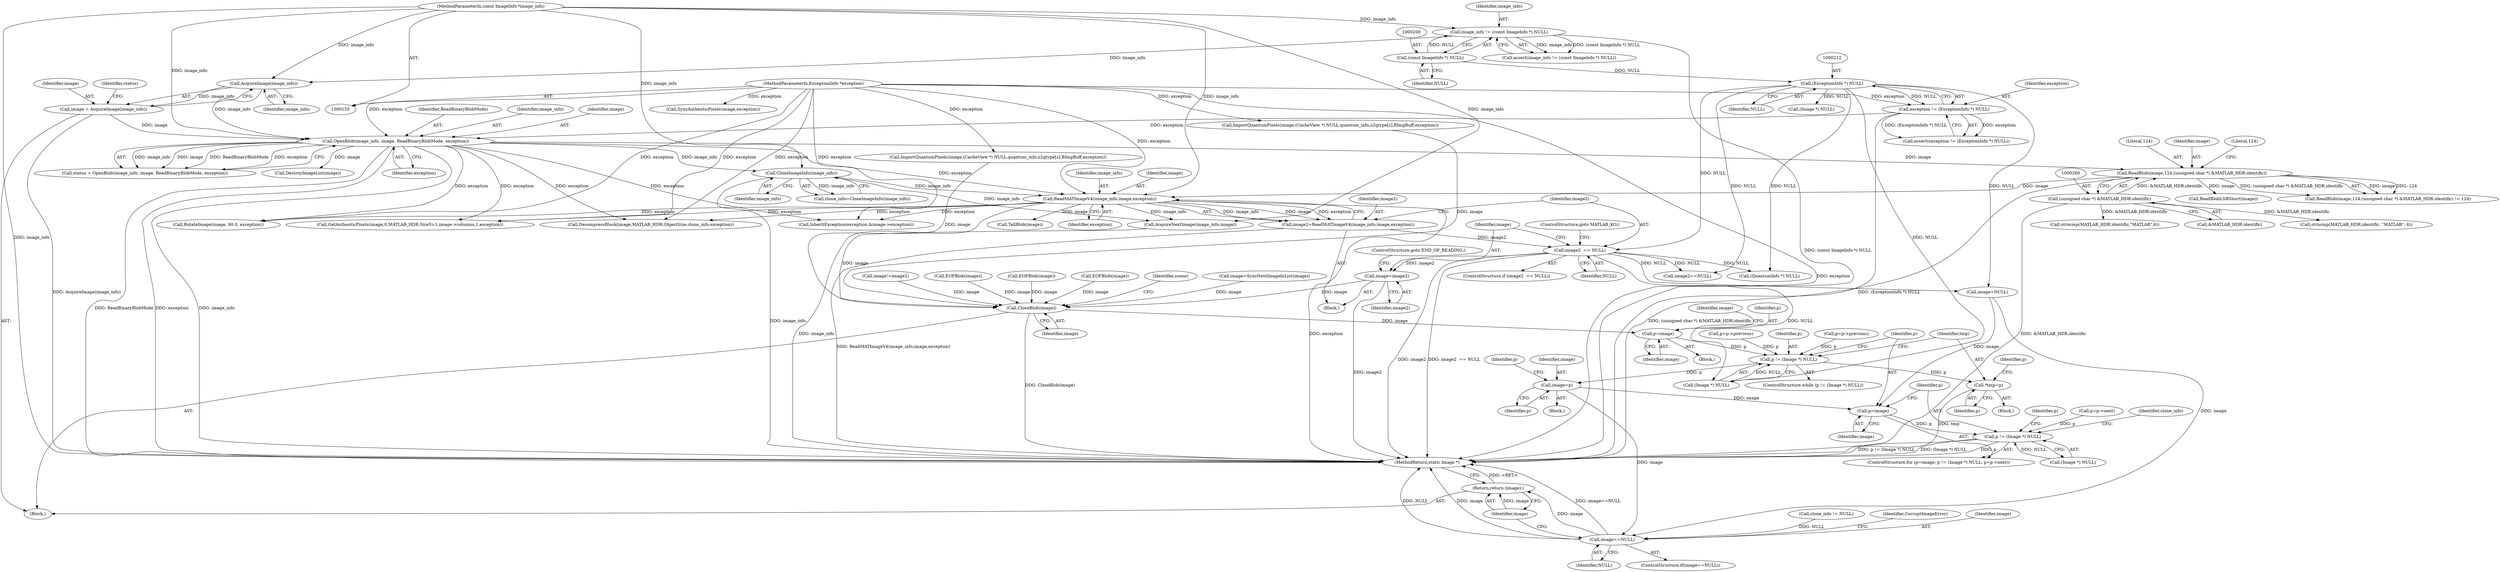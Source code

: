 digraph "0_ImageMagick_8a370f9ab120faf182aa160900ba692ba8e2bcf0@pointer" {
"1000290" [label="(Call,image=image2)"];
"1000286" [label="(Call,image2  == NULL)"];
"1000279" [label="(Call,image2=ReadMATImageV4(image_info,image,exception))"];
"1000281" [label="(Call,ReadMATImageV4(image_info,image,exception))"];
"1000252" [label="(Call,CloneImageInfo(image_info))"];
"1000232" [label="(Call,OpenBlob(image_info, image, ReadBinaryBlobMode, exception))"];
"1000228" [label="(Call,AcquireImage(image_info))"];
"1000197" [label="(Call,image_info != (const ImageInfo *) NULL)"];
"1000156" [label="(MethodParameterIn,const ImageInfo *image_info)"];
"1000199" [label="(Call,(const ImageInfo *) NULL)"];
"1000226" [label="(Call,image = AcquireImage(image_info))"];
"1000209" [label="(Call,exception != (ExceptionInfo *) NULL)"];
"1000157" [label="(MethodParameterIn,ExceptionInfo *exception)"];
"1000211" [label="(Call,(ExceptionInfo *) NULL)"];
"1000256" [label="(Call,ReadBlob(image,124,(unsigned char *) &MATLAB_HDR.identific))"];
"1000259" [label="(Call,(unsigned char *) &MATLAB_HDR.identific)"];
"1001695" [label="(Call,CloseBlob(image))"];
"1001703" [label="(Call,p=image)"];
"1001710" [label="(Call,p != (Image *) NULL)"];
"1001717" [label="(Call,*tmp=p)"];
"1001743" [label="(Call,image=p)"];
"1001752" [label="(Call,p=image)"];
"1001755" [label="(Call,p != (Image *) NULL)"];
"1001810" [label="(Call,image==NULL)"];
"1001816" [label="(Return,return (image);)"];
"1000281" [label="(Call,ReadMATImageV4(image_info,image,exception))"];
"1000244" [label="(Call,DestroyImageList(image))"];
"1001257" [label="(Call,ImportQuantumPixels(image,(CacheView *) NULL,quantum_info,z2qtype[z],BImgBuff,exception))"];
"1000228" [label="(Call,AcquireImage(image_info))"];
"1001717" [label="(Call,*tmp=p)"];
"1001817" [label="(Identifier,image)"];
"1000282" [label="(Identifier,image_info)"];
"1001754" [label="(Identifier,image)"];
"1000235" [label="(Identifier,ReadBinaryBlobMode)"];
"1001293" [label="(Call,ImportQuantumPixels(image,(CacheView *) NULL,quantum_info,z2qtype[z],BImgBuff,exception))"];
"1000258" [label="(Literal,124)"];
"1001755" [label="(Call,p != (Image *) NULL)"];
"1001703" [label="(Call,p=image)"];
"1001767" [label="(Identifier,p)"];
"1001772" [label="(Call,clone_info != NULL)"];
"1000257" [label="(Identifier,image)"];
"1001709" [label="(ControlStructure,while (p != (Image *) NULL))"];
"1000280" [label="(Identifier,image2)"];
"1000458" [label="(Call,DecompressBlock(image,MATLAB_HDR.ObjectSize,clone_info,exception))"];
"1000198" [label="(Identifier,image_info)"];
"1001810" [label="(Call,image==NULL)"];
"1001757" [label="(Call,(Image *) NULL)"];
"1001724" [label="(Identifier,p)"];
"1000236" [label="(Identifier,exception)"];
"1001812" [label="(Identifier,NULL)"];
"1001707" [label="(Identifier,image)"];
"1001747" [label="(Identifier,p)"];
"1001712" [label="(Call,(Image *) NULL)"];
"1001704" [label="(Identifier,p)"];
"1000213" [label="(Identifier,NULL)"];
"1001705" [label="(Identifier,image)"];
"1000210" [label="(Identifier,exception)"];
"1000424" [label="(Call,EOFBlob(image))"];
"1000226" [label="(Call,image = AcquireImage(image_info))"];
"1000259" [label="(Call,(unsigned char *) &MATLAB_HDR.identific)"];
"1001745" [label="(Identifier,p)"];
"1000156" [label="(MethodParameterIn,const ImageInfo *image_info)"];
"1000265" [label="(Literal,124)"];
"1000405" [label="(Call,EOFBlob(image))"];
"1000261" [label="(Call,&MATLAB_HDR.identific)"];
"1000284" [label="(Identifier,exception)"];
"1001695" [label="(Call,CloseBlob(image))"];
"1000233" [label="(Identifier,image_info)"];
"1000232" [label="(Call,OpenBlob(image_info, image, ReadBinaryBlobMode, exception))"];
"1000209" [label="(Call,exception != (ExceptionInfo *) NULL)"];
"1000229" [label="(Identifier,image_info)"];
"1000252" [label="(Call,CloneImageInfo(image_info))"];
"1001333" [label="(Call,SyncAuthenticPixels(image,exception))"];
"1000984" [label="(Call,(QuantumInfo *) NULL)"];
"1000298" [label="(Call,ReadBlobLSBShort(image))"];
"1001710" [label="(Call,p != (Image *) NULL)"];
"1001809" [label="(ControlStructure,if(image==NULL))"];
"1001751" [label="(ControlStructure,for (p=image; p != (Image *) NULL; p=p->next))"];
"1001773" [label="(Identifier,clone_info)"];
"1000199" [label="(Call,(const ImageInfo *) NULL)"];
"1000158" [label="(Block,)"];
"1000285" [label="(ControlStructure,if (image2  == NULL))"];
"1000234" [label="(Identifier,image)"];
"1001509" [label="(Call,RotateImage(image, 90.0, exception))"];
"1000255" [label="(Call,ReadBlob(image,124,(unsigned char *) &MATLAB_HDR.identific) != 124)"];
"1000256" [label="(Call,ReadBlob(image,124,(unsigned char *) &MATLAB_HDR.identific))"];
"1000279" [label="(Call,image2=ReadMATImageV4(image_info,image,exception))"];
"1000250" [label="(Call,clone_info=CloneImageInfo(image_info))"];
"1001818" [label="(MethodReturn,static Image *)"];
"1001165" [label="(Call,GetAuthenticPixels(image,0,MATLAB_HDR.SizeY-i-1,image->columns,1,exception))"];
"1001814" [label="(Identifier,CorruptImageError)"];
"1000283" [label="(Identifier,image)"];
"1000466" [label="(Call,image2==NULL)"];
"1000253" [label="(Identifier,image_info)"];
"1001746" [label="(Call,p=p->previous)"];
"1001816" [label="(Return,return (image);)"];
"1001742" [label="(Block,)"];
"1001811" [label="(Identifier,image)"];
"1001752" [label="(Call,p=image)"];
"1001696" [label="(Identifier,image)"];
"1001706" [label="(Call,image=NULL)"];
"1000287" [label="(Identifier,image2)"];
"1000211" [label="(Call,(ExceptionInfo *) NULL)"];
"1000197" [label="(Call,image_info != (const ImageInfo *) NULL)"];
"1001697" [label="(Block,)"];
"1001744" [label="(Identifier,image)"];
"1001701" [label="(Identifier,scene)"];
"1000196" [label="(Call,assert(image_info != (const ImageInfo *) NULL))"];
"1001711" [label="(Identifier,p)"];
"1000231" [label="(Identifier,status)"];
"1001756" [label="(Identifier,p)"];
"1000286" [label="(Call,image2  == NULL)"];
"1000289" [label="(ControlStructure,goto MATLAB_KO;)"];
"1001613" [label="(Call,image=SyncNextImageInList(image))"];
"1001760" [label="(Call,p=p->next)"];
"1000291" [label="(Identifier,image)"];
"1001753" [label="(Identifier,p)"];
"1001743" [label="(Call,image=p)"];
"1000157" [label="(MethodParameterIn,ExceptionInfo *exception)"];
"1001733" [label="(Call,p=p->previous)"];
"1001718" [label="(Identifier,tmp)"];
"1000528" [label="(Call,image!=image2)"];
"1000227" [label="(Identifier,image)"];
"1000290" [label="(Call,image=image2)"];
"1000230" [label="(Call,status = OpenBlob(image_info, image, ReadBinaryBlobMode, exception))"];
"1000401" [label="(Call,TellBlob(image))"];
"1000271" [label="(Call,strncmp(MATLAB_HDR.identific,\"MATLAB\",6))"];
"1000292" [label="(Identifier,image2)"];
"1000201" [label="(Identifier,NULL)"];
"1001601" [label="(Call,AcquireNextImage(image_info,image))"];
"1000247" [label="(Call,(Image *) NULL)"];
"1000288" [label="(Identifier,NULL)"];
"1001719" [label="(Identifier,p)"];
"1000278" [label="(Block,)"];
"1001077" [label="(Call,InheritException(exception,&image->exception))"];
"1000389" [label="(Call,strncmp(MATLAB_HDR.identific, \"MATLAB\", 6))"];
"1000434" [label="(Call,EOFBlob(image))"];
"1000208" [label="(Call,assert(exception != (ExceptionInfo *) NULL))"];
"1001715" [label="(Block,)"];
"1000293" [label="(ControlStructure,goto END_OF_READING;)"];
"1000290" -> "1000278"  [label="AST: "];
"1000290" -> "1000292"  [label="CFG: "];
"1000291" -> "1000290"  [label="AST: "];
"1000292" -> "1000290"  [label="AST: "];
"1000293" -> "1000290"  [label="CFG: "];
"1000290" -> "1001818"  [label="DDG: image2"];
"1000286" -> "1000290"  [label="DDG: image2"];
"1000290" -> "1001695"  [label="DDG: image"];
"1000286" -> "1000285"  [label="AST: "];
"1000286" -> "1000288"  [label="CFG: "];
"1000287" -> "1000286"  [label="AST: "];
"1000288" -> "1000286"  [label="AST: "];
"1000289" -> "1000286"  [label="CFG: "];
"1000291" -> "1000286"  [label="CFG: "];
"1000286" -> "1001818"  [label="DDG: image2  == NULL"];
"1000286" -> "1001818"  [label="DDG: image2"];
"1000279" -> "1000286"  [label="DDG: image2"];
"1000211" -> "1000286"  [label="DDG: NULL"];
"1000286" -> "1000466"  [label="DDG: NULL"];
"1000286" -> "1000984"  [label="DDG: NULL"];
"1000286" -> "1001706"  [label="DDG: NULL"];
"1000286" -> "1001712"  [label="DDG: NULL"];
"1000279" -> "1000278"  [label="AST: "];
"1000279" -> "1000281"  [label="CFG: "];
"1000280" -> "1000279"  [label="AST: "];
"1000281" -> "1000279"  [label="AST: "];
"1000287" -> "1000279"  [label="CFG: "];
"1000279" -> "1001818"  [label="DDG: ReadMATImageV4(image_info,image,exception)"];
"1000281" -> "1000279"  [label="DDG: image_info"];
"1000281" -> "1000279"  [label="DDG: image"];
"1000281" -> "1000279"  [label="DDG: exception"];
"1000281" -> "1000284"  [label="CFG: "];
"1000282" -> "1000281"  [label="AST: "];
"1000283" -> "1000281"  [label="AST: "];
"1000284" -> "1000281"  [label="AST: "];
"1000281" -> "1001818"  [label="DDG: image_info"];
"1000281" -> "1001818"  [label="DDG: exception"];
"1000252" -> "1000281"  [label="DDG: image_info"];
"1000156" -> "1000281"  [label="DDG: image_info"];
"1000256" -> "1000281"  [label="DDG: image"];
"1000232" -> "1000281"  [label="DDG: exception"];
"1000157" -> "1000281"  [label="DDG: exception"];
"1000281" -> "1000401"  [label="DDG: image"];
"1000281" -> "1000458"  [label="DDG: exception"];
"1000281" -> "1001077"  [label="DDG: exception"];
"1000281" -> "1001165"  [label="DDG: exception"];
"1000281" -> "1001509"  [label="DDG: exception"];
"1000281" -> "1001601"  [label="DDG: image_info"];
"1000252" -> "1000250"  [label="AST: "];
"1000252" -> "1000253"  [label="CFG: "];
"1000253" -> "1000252"  [label="AST: "];
"1000250" -> "1000252"  [label="CFG: "];
"1000252" -> "1001818"  [label="DDG: image_info"];
"1000252" -> "1000250"  [label="DDG: image_info"];
"1000232" -> "1000252"  [label="DDG: image_info"];
"1000156" -> "1000252"  [label="DDG: image_info"];
"1000252" -> "1001601"  [label="DDG: image_info"];
"1000232" -> "1000230"  [label="AST: "];
"1000232" -> "1000236"  [label="CFG: "];
"1000233" -> "1000232"  [label="AST: "];
"1000234" -> "1000232"  [label="AST: "];
"1000235" -> "1000232"  [label="AST: "];
"1000236" -> "1000232"  [label="AST: "];
"1000230" -> "1000232"  [label="CFG: "];
"1000232" -> "1001818"  [label="DDG: exception"];
"1000232" -> "1001818"  [label="DDG: image_info"];
"1000232" -> "1001818"  [label="DDG: ReadBinaryBlobMode"];
"1000232" -> "1000230"  [label="DDG: image_info"];
"1000232" -> "1000230"  [label="DDG: image"];
"1000232" -> "1000230"  [label="DDG: ReadBinaryBlobMode"];
"1000232" -> "1000230"  [label="DDG: exception"];
"1000228" -> "1000232"  [label="DDG: image_info"];
"1000156" -> "1000232"  [label="DDG: image_info"];
"1000226" -> "1000232"  [label="DDG: image"];
"1000209" -> "1000232"  [label="DDG: exception"];
"1000157" -> "1000232"  [label="DDG: exception"];
"1000232" -> "1000244"  [label="DDG: image"];
"1000232" -> "1000256"  [label="DDG: image"];
"1000232" -> "1000458"  [label="DDG: exception"];
"1000232" -> "1001077"  [label="DDG: exception"];
"1000232" -> "1001165"  [label="DDG: exception"];
"1000232" -> "1001509"  [label="DDG: exception"];
"1000228" -> "1000226"  [label="AST: "];
"1000228" -> "1000229"  [label="CFG: "];
"1000229" -> "1000228"  [label="AST: "];
"1000226" -> "1000228"  [label="CFG: "];
"1000228" -> "1000226"  [label="DDG: image_info"];
"1000197" -> "1000228"  [label="DDG: image_info"];
"1000156" -> "1000228"  [label="DDG: image_info"];
"1000197" -> "1000196"  [label="AST: "];
"1000197" -> "1000199"  [label="CFG: "];
"1000198" -> "1000197"  [label="AST: "];
"1000199" -> "1000197"  [label="AST: "];
"1000196" -> "1000197"  [label="CFG: "];
"1000197" -> "1001818"  [label="DDG: (const ImageInfo *) NULL"];
"1000197" -> "1000196"  [label="DDG: image_info"];
"1000197" -> "1000196"  [label="DDG: (const ImageInfo *) NULL"];
"1000156" -> "1000197"  [label="DDG: image_info"];
"1000199" -> "1000197"  [label="DDG: NULL"];
"1000156" -> "1000155"  [label="AST: "];
"1000156" -> "1001818"  [label="DDG: image_info"];
"1000156" -> "1001601"  [label="DDG: image_info"];
"1000199" -> "1000201"  [label="CFG: "];
"1000200" -> "1000199"  [label="AST: "];
"1000201" -> "1000199"  [label="AST: "];
"1000199" -> "1000211"  [label="DDG: NULL"];
"1000226" -> "1000158"  [label="AST: "];
"1000227" -> "1000226"  [label="AST: "];
"1000231" -> "1000226"  [label="CFG: "];
"1000226" -> "1001818"  [label="DDG: AcquireImage(image_info)"];
"1000209" -> "1000208"  [label="AST: "];
"1000209" -> "1000211"  [label="CFG: "];
"1000210" -> "1000209"  [label="AST: "];
"1000211" -> "1000209"  [label="AST: "];
"1000208" -> "1000209"  [label="CFG: "];
"1000209" -> "1001818"  [label="DDG: (ExceptionInfo *) NULL"];
"1000209" -> "1000208"  [label="DDG: exception"];
"1000209" -> "1000208"  [label="DDG: (ExceptionInfo *) NULL"];
"1000157" -> "1000209"  [label="DDG: exception"];
"1000211" -> "1000209"  [label="DDG: NULL"];
"1000157" -> "1000155"  [label="AST: "];
"1000157" -> "1001818"  [label="DDG: exception"];
"1000157" -> "1000458"  [label="DDG: exception"];
"1000157" -> "1001077"  [label="DDG: exception"];
"1000157" -> "1001165"  [label="DDG: exception"];
"1000157" -> "1001257"  [label="DDG: exception"];
"1000157" -> "1001293"  [label="DDG: exception"];
"1000157" -> "1001333"  [label="DDG: exception"];
"1000157" -> "1001509"  [label="DDG: exception"];
"1000211" -> "1000213"  [label="CFG: "];
"1000212" -> "1000211"  [label="AST: "];
"1000213" -> "1000211"  [label="AST: "];
"1000211" -> "1000247"  [label="DDG: NULL"];
"1000211" -> "1000466"  [label="DDG: NULL"];
"1000211" -> "1000984"  [label="DDG: NULL"];
"1000211" -> "1001706"  [label="DDG: NULL"];
"1000211" -> "1001712"  [label="DDG: NULL"];
"1000256" -> "1000255"  [label="AST: "];
"1000256" -> "1000259"  [label="CFG: "];
"1000257" -> "1000256"  [label="AST: "];
"1000258" -> "1000256"  [label="AST: "];
"1000259" -> "1000256"  [label="AST: "];
"1000265" -> "1000256"  [label="CFG: "];
"1000256" -> "1001818"  [label="DDG: (unsigned char *) &MATLAB_HDR.identific"];
"1000256" -> "1000255"  [label="DDG: image"];
"1000256" -> "1000255"  [label="DDG: 124"];
"1000256" -> "1000255"  [label="DDG: (unsigned char *) &MATLAB_HDR.identific"];
"1000259" -> "1000256"  [label="DDG: &MATLAB_HDR.identific"];
"1000256" -> "1000298"  [label="DDG: image"];
"1000259" -> "1000261"  [label="CFG: "];
"1000260" -> "1000259"  [label="AST: "];
"1000261" -> "1000259"  [label="AST: "];
"1000259" -> "1001818"  [label="DDG: &MATLAB_HDR.identific"];
"1000259" -> "1000271"  [label="DDG: &MATLAB_HDR.identific"];
"1000259" -> "1000389"  [label="DDG: &MATLAB_HDR.identific"];
"1001695" -> "1000158"  [label="AST: "];
"1001695" -> "1001696"  [label="CFG: "];
"1001696" -> "1001695"  [label="AST: "];
"1001701" -> "1001695"  [label="CFG: "];
"1001695" -> "1001818"  [label="DDG: CloseBlob(image)"];
"1001257" -> "1001695"  [label="DDG: image"];
"1000424" -> "1001695"  [label="DDG: image"];
"1001613" -> "1001695"  [label="DDG: image"];
"1000528" -> "1001695"  [label="DDG: image"];
"1000434" -> "1001695"  [label="DDG: image"];
"1001293" -> "1001695"  [label="DDG: image"];
"1000405" -> "1001695"  [label="DDG: image"];
"1001601" -> "1001695"  [label="DDG: image"];
"1001695" -> "1001703"  [label="DDG: image"];
"1001703" -> "1001697"  [label="AST: "];
"1001703" -> "1001705"  [label="CFG: "];
"1001704" -> "1001703"  [label="AST: "];
"1001705" -> "1001703"  [label="AST: "];
"1001707" -> "1001703"  [label="CFG: "];
"1001703" -> "1001710"  [label="DDG: p"];
"1001710" -> "1001709"  [label="AST: "];
"1001710" -> "1001712"  [label="CFG: "];
"1001711" -> "1001710"  [label="AST: "];
"1001712" -> "1001710"  [label="AST: "];
"1001718" -> "1001710"  [label="CFG: "];
"1001753" -> "1001710"  [label="CFG: "];
"1001746" -> "1001710"  [label="DDG: p"];
"1001733" -> "1001710"  [label="DDG: p"];
"1001712" -> "1001710"  [label="DDG: NULL"];
"1001710" -> "1001717"  [label="DDG: p"];
"1001710" -> "1001743"  [label="DDG: p"];
"1001717" -> "1001715"  [label="AST: "];
"1001717" -> "1001719"  [label="CFG: "];
"1001718" -> "1001717"  [label="AST: "];
"1001719" -> "1001717"  [label="AST: "];
"1001724" -> "1001717"  [label="CFG: "];
"1001717" -> "1001818"  [label="DDG: tmp"];
"1001743" -> "1001742"  [label="AST: "];
"1001743" -> "1001745"  [label="CFG: "];
"1001744" -> "1001743"  [label="AST: "];
"1001745" -> "1001743"  [label="AST: "];
"1001747" -> "1001743"  [label="CFG: "];
"1001743" -> "1001752"  [label="DDG: image"];
"1001743" -> "1001810"  [label="DDG: image"];
"1001752" -> "1001751"  [label="AST: "];
"1001752" -> "1001754"  [label="CFG: "];
"1001753" -> "1001752"  [label="AST: "];
"1001754" -> "1001752"  [label="AST: "];
"1001756" -> "1001752"  [label="CFG: "];
"1001706" -> "1001752"  [label="DDG: image"];
"1001752" -> "1001755"  [label="DDG: p"];
"1001755" -> "1001751"  [label="AST: "];
"1001755" -> "1001757"  [label="CFG: "];
"1001756" -> "1001755"  [label="AST: "];
"1001757" -> "1001755"  [label="AST: "];
"1001767" -> "1001755"  [label="CFG: "];
"1001773" -> "1001755"  [label="CFG: "];
"1001755" -> "1001818"  [label="DDG: p"];
"1001755" -> "1001818"  [label="DDG: p != (Image *) NULL"];
"1001755" -> "1001818"  [label="DDG: (Image *) NULL"];
"1001760" -> "1001755"  [label="DDG: p"];
"1001757" -> "1001755"  [label="DDG: NULL"];
"1001810" -> "1001809"  [label="AST: "];
"1001810" -> "1001812"  [label="CFG: "];
"1001811" -> "1001810"  [label="AST: "];
"1001812" -> "1001810"  [label="AST: "];
"1001814" -> "1001810"  [label="CFG: "];
"1001817" -> "1001810"  [label="CFG: "];
"1001810" -> "1001818"  [label="DDG: NULL"];
"1001810" -> "1001818"  [label="DDG: image"];
"1001810" -> "1001818"  [label="DDG: image==NULL"];
"1001706" -> "1001810"  [label="DDG: image"];
"1001772" -> "1001810"  [label="DDG: NULL"];
"1001810" -> "1001816"  [label="DDG: image"];
"1001816" -> "1000158"  [label="AST: "];
"1001816" -> "1001817"  [label="CFG: "];
"1001817" -> "1001816"  [label="AST: "];
"1001818" -> "1001816"  [label="CFG: "];
"1001816" -> "1001818"  [label="DDG: <RET>"];
"1001817" -> "1001816"  [label="DDG: image"];
}
